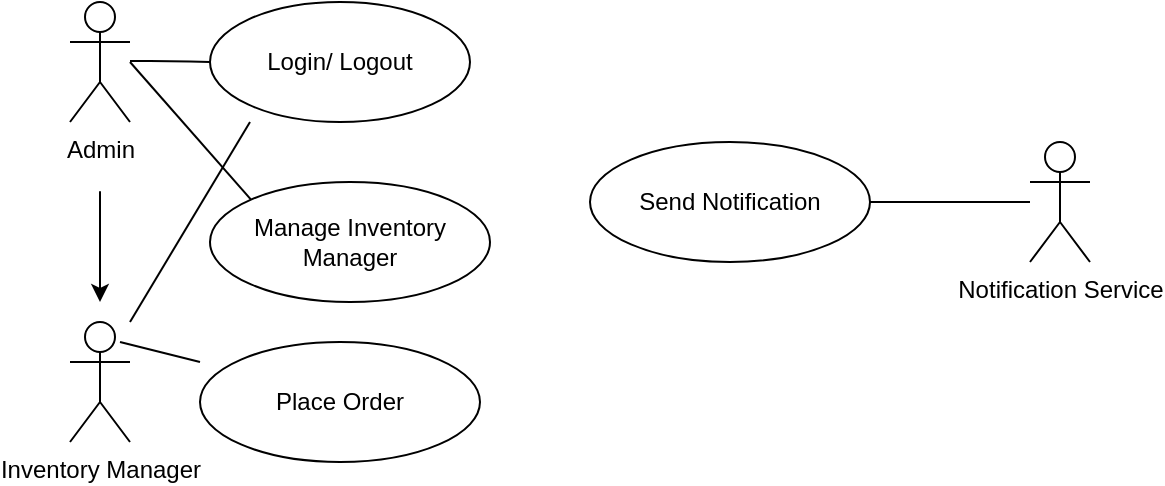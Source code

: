 <mxfile version="14.7.6" type="github">
  <diagram id="OZXWQj-LqEaHSXUXZ2Ec" name="Page-1">
    <mxGraphModel dx="1038" dy="547" grid="1" gridSize="10" guides="1" tooltips="1" connect="1" arrows="1" fold="1" page="1" pageScale="1" pageWidth="827" pageHeight="1169" math="0" shadow="0">
      <root>
        <mxCell id="0" />
        <mxCell id="1" parent="0" />
        <mxCell id="iinrbFGJyuL8GoWahXYB-1" value="Admin" style="shape=umlActor;verticalLabelPosition=bottom;verticalAlign=top;html=1;outlineConnect=0;" parent="1" vertex="1">
          <mxGeometry x="100" y="30" width="30" height="60" as="geometry" />
        </mxCell>
        <mxCell id="iinrbFGJyuL8GoWahXYB-2" value="Inventory Manager" style="shape=umlActor;verticalLabelPosition=bottom;verticalAlign=top;html=1;outlineConnect=0;" parent="1" vertex="1">
          <mxGeometry x="100" y="190" width="30" height="60" as="geometry" />
        </mxCell>
        <mxCell id="iinrbFGJyuL8GoWahXYB-5" value="" style="endArrow=classic;html=1;" parent="1" edge="1">
          <mxGeometry width="50" height="50" relative="1" as="geometry">
            <mxPoint x="115" y="150" as="sourcePoint" />
            <mxPoint x="115" y="180" as="targetPoint" />
            <Array as="points">
              <mxPoint x="115" y="120" />
            </Array>
          </mxGeometry>
        </mxCell>
        <mxCell id="iinrbFGJyuL8GoWahXYB-6" value="Notification Service" style="shape=umlActor;verticalLabelPosition=bottom;verticalAlign=top;html=1;outlineConnect=0;" parent="1" vertex="1">
          <mxGeometry x="580" y="100" width="30" height="60" as="geometry" />
        </mxCell>
        <mxCell id="iinrbFGJyuL8GoWahXYB-11" value="Login/ Logout" style="ellipse;whiteSpace=wrap;html=1;" parent="1" vertex="1">
          <mxGeometry x="170" y="30" width="130" height="60" as="geometry" />
        </mxCell>
        <mxCell id="iinrbFGJyuL8GoWahXYB-12" value="Manage Inventory&lt;br&gt;Manager" style="ellipse;whiteSpace=wrap;html=1;" parent="1" vertex="1">
          <mxGeometry x="170" y="120" width="140" height="60" as="geometry" />
        </mxCell>
        <mxCell id="iinrbFGJyuL8GoWahXYB-13" value="Place Order" style="ellipse;whiteSpace=wrap;html=1;" parent="1" vertex="1">
          <mxGeometry x="165" y="200" width="140" height="60" as="geometry" />
        </mxCell>
        <mxCell id="iinrbFGJyuL8GoWahXYB-14" value="Send Notification" style="ellipse;whiteSpace=wrap;html=1;" parent="1" vertex="1">
          <mxGeometry x="360" y="100" width="140" height="60" as="geometry" />
        </mxCell>
        <mxCell id="0Jv2X5aCShpDVG5XFQA4-1" value="" style="endArrow=none;html=1;" edge="1" parent="1">
          <mxGeometry width="50" height="50" relative="1" as="geometry">
            <mxPoint x="130" y="59.5" as="sourcePoint" />
            <mxPoint x="170" y="60" as="targetPoint" />
            <Array as="points">
              <mxPoint x="150" y="59.5" />
            </Array>
          </mxGeometry>
        </mxCell>
        <mxCell id="0Jv2X5aCShpDVG5XFQA4-3" value="" style="endArrow=none;html=1;" edge="1" parent="1">
          <mxGeometry width="50" height="50" relative="1" as="geometry">
            <mxPoint x="130" y="190" as="sourcePoint" />
            <mxPoint x="190" y="90" as="targetPoint" />
          </mxGeometry>
        </mxCell>
        <mxCell id="0Jv2X5aCShpDVG5XFQA4-4" value="" style="endArrow=none;html=1;" edge="1" parent="1">
          <mxGeometry width="50" height="50" relative="1" as="geometry">
            <mxPoint x="125" y="200" as="sourcePoint" />
            <mxPoint x="165" y="210" as="targetPoint" />
          </mxGeometry>
        </mxCell>
        <mxCell id="0Jv2X5aCShpDVG5XFQA4-5" value="" style="endArrow=none;html=1;entryX=0;entryY=0;entryDx=0;entryDy=0;" edge="1" parent="1" target="iinrbFGJyuL8GoWahXYB-12">
          <mxGeometry width="50" height="50" relative="1" as="geometry">
            <mxPoint x="130" y="60" as="sourcePoint" />
            <mxPoint x="180" y="60" as="targetPoint" />
          </mxGeometry>
        </mxCell>
        <mxCell id="0Jv2X5aCShpDVG5XFQA4-6" value="" style="endArrow=none;html=1;exitX=1;exitY=0.5;exitDx=0;exitDy=0;" edge="1" parent="1" source="iinrbFGJyuL8GoWahXYB-14">
          <mxGeometry width="50" height="50" relative="1" as="geometry">
            <mxPoint x="510" y="155" as="sourcePoint" />
            <mxPoint x="580" y="130" as="targetPoint" />
          </mxGeometry>
        </mxCell>
      </root>
    </mxGraphModel>
  </diagram>
</mxfile>
